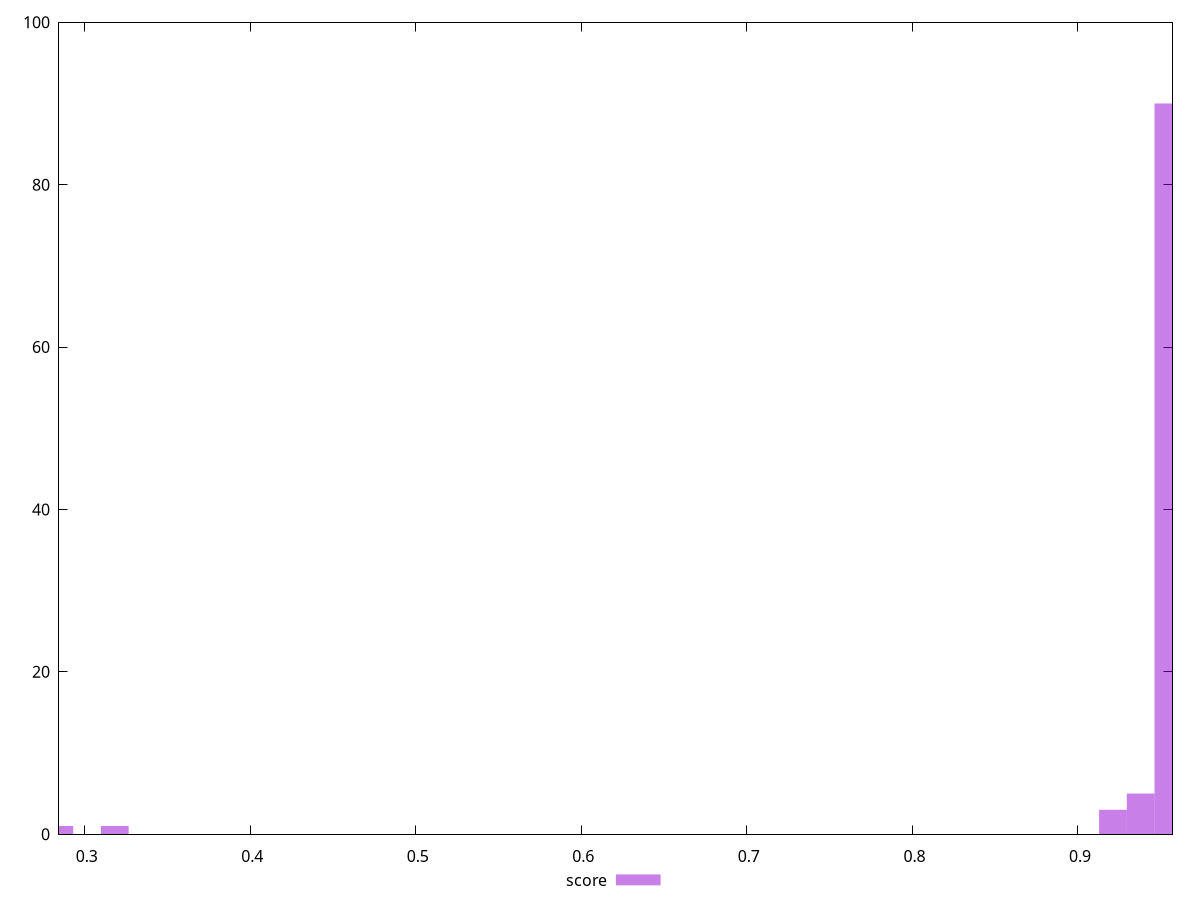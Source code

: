 reset

$score <<EOF
0.2847138605649565 1
0.9546288266001483 90
0.9378809524492685 5
0.9211330782983886 3
0.31820960886671606 1
EOF

set key outside below
set boxwidth 0.016747874150879794
set xrange [0.28451012032679907:0.957102437565996]
set yrange [0:100]
set style fill transparent solid 0.5 noborder
set terminal svg size 640, 490 enhanced background rgb 'white'
set output "report_00007_2020-12-11T15:55:29.892Z/first-meaningful-paint/samples/pages/score/histogram.svg"

plot $score title "score" with boxes

reset
